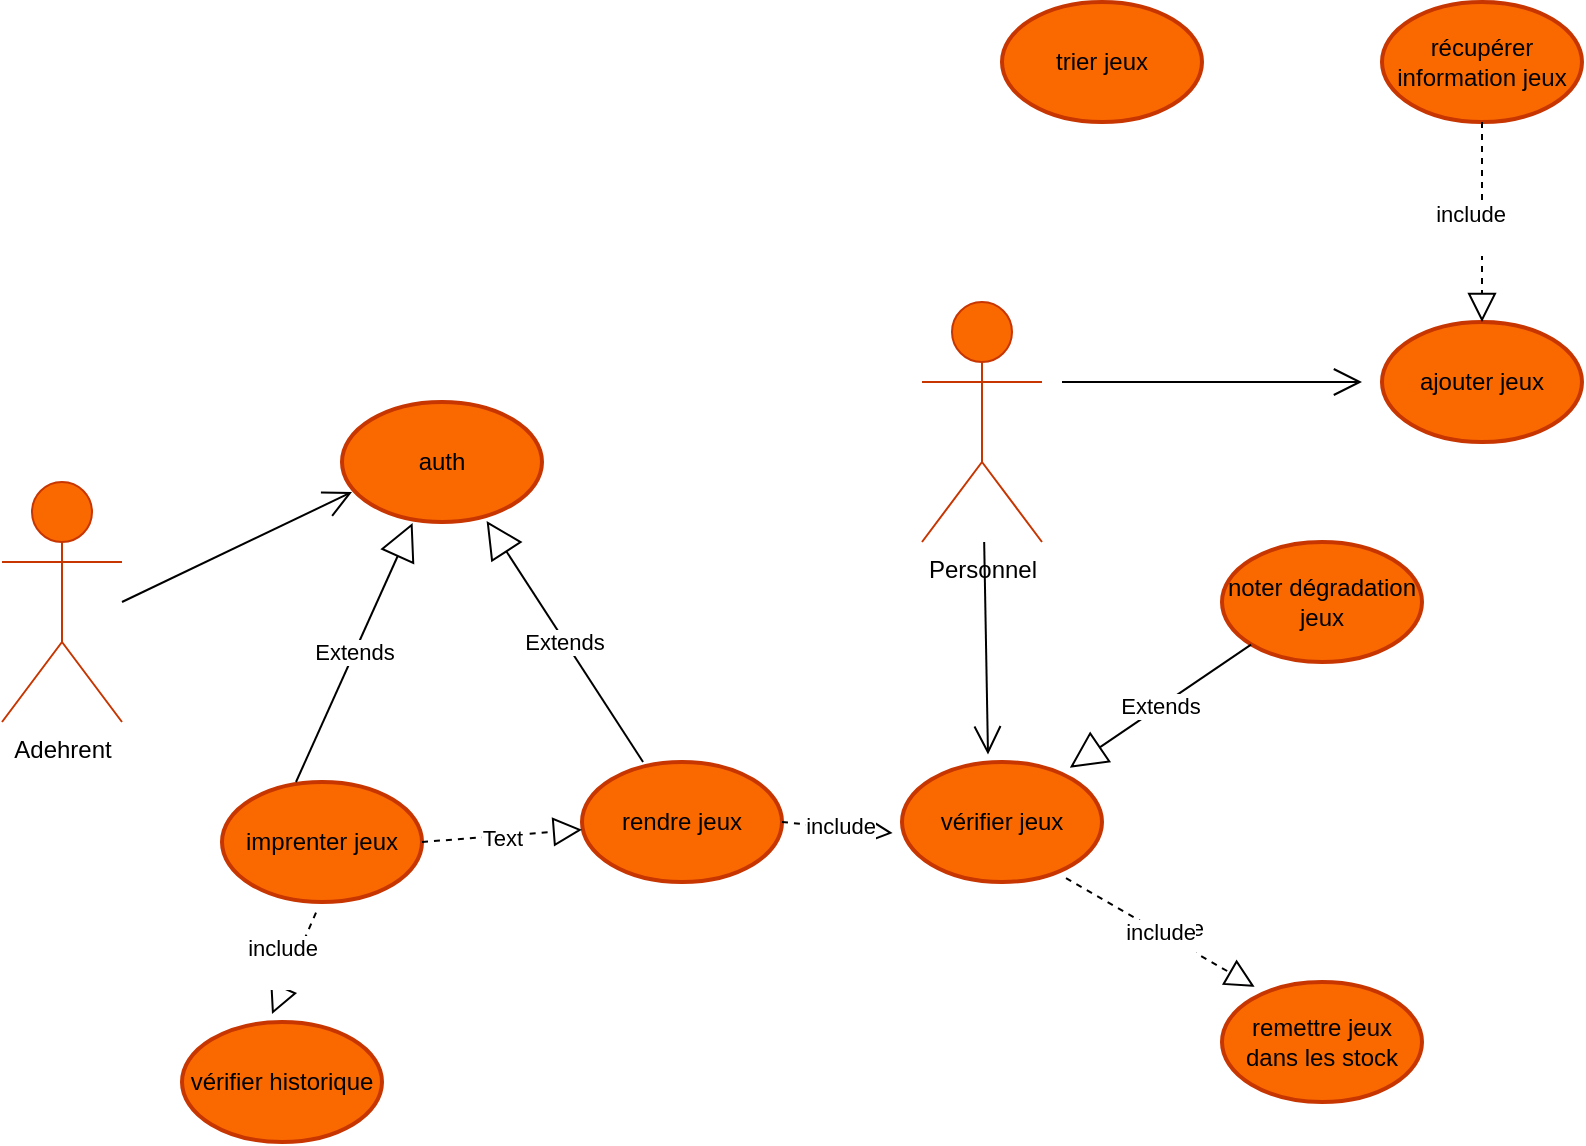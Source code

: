 <mxfile version="22.1.5" type="github">
  <diagram name="Page-1" id="v7P0pyQyvOZX8OTGJmDP">
    <mxGraphModel dx="838" dy="1590" grid="1" gridSize="10" guides="1" tooltips="1" connect="1" arrows="1" fold="1" page="1" pageScale="1" pageWidth="827" pageHeight="1169" math="0" shadow="0">
      <root>
        <mxCell id="0" />
        <mxCell id="1" parent="0" />
        <mxCell id="Od15NHEQVfIm5OTxSFyM-4" value="Adehrent " style="shape=umlActor;verticalLabelPosition=bottom;verticalAlign=top;html=1;fillColor=#fa6800;fontColor=#000000;strokeColor=#C73500;" vertex="1" parent="1">
          <mxGeometry x="90" y="-230" width="60" height="120" as="geometry" />
        </mxCell>
        <mxCell id="Od15NHEQVfIm5OTxSFyM-6" value="auth" style="strokeWidth=2;html=1;shape=mxgraph.flowchart.start_1;whiteSpace=wrap;fillColor=#fa6800;strokeColor=#C73500;fontColor=#000000;" vertex="1" parent="1">
          <mxGeometry x="260" y="-270" width="100" height="60" as="geometry" />
        </mxCell>
        <mxCell id="Od15NHEQVfIm5OTxSFyM-10" value="" style="endArrow=open;endFill=1;endSize=12;html=1;rounded=0;entryX=0.05;entryY=0.75;entryDx=0;entryDy=0;entryPerimeter=0;" edge="1" parent="1" target="Od15NHEQVfIm5OTxSFyM-6">
          <mxGeometry width="160" relative="1" as="geometry">
            <mxPoint x="150" y="-170" as="sourcePoint" />
            <mxPoint x="310" y="-170" as="targetPoint" />
          </mxGeometry>
        </mxCell>
        <mxCell id="Od15NHEQVfIm5OTxSFyM-12" value="imprenter jeux" style="strokeWidth=2;html=1;shape=mxgraph.flowchart.start_1;whiteSpace=wrap;fillColor=#fa6800;strokeColor=#C73500;fontColor=#000000;" vertex="1" parent="1">
          <mxGeometry x="200" y="-80" width="100" height="60" as="geometry" />
        </mxCell>
        <mxCell id="Od15NHEQVfIm5OTxSFyM-13" value="noter dégradation jeux" style="strokeWidth=2;html=1;shape=mxgraph.flowchart.start_1;whiteSpace=wrap;fillColor=#fa6800;strokeColor=#C73500;fontColor=#000000;" vertex="1" parent="1">
          <mxGeometry x="700" y="-200" width="100" height="60" as="geometry" />
        </mxCell>
        <mxCell id="Od15NHEQVfIm5OTxSFyM-14" value="rendre jeux" style="strokeWidth=2;html=1;shape=mxgraph.flowchart.start_1;whiteSpace=wrap;fillColor=#fa6800;strokeColor=#C73500;fontColor=#000000;" vertex="1" parent="1">
          <mxGeometry x="380" y="-90" width="100" height="60" as="geometry" />
        </mxCell>
        <mxCell id="Od15NHEQVfIm5OTxSFyM-18" value="Extends" style="endArrow=block;endSize=16;endFill=0;html=1;rounded=0;entryX=0.723;entryY=0.991;entryDx=0;entryDy=0;entryPerimeter=0;" edge="1" parent="1" source="Od15NHEQVfIm5OTxSFyM-14" target="Od15NHEQVfIm5OTxSFyM-6">
          <mxGeometry width="160" relative="1" as="geometry">
            <mxPoint x="360" y="-100" as="sourcePoint" />
            <mxPoint x="400" y="-197" as="targetPoint" />
            <Array as="points" />
          </mxGeometry>
        </mxCell>
        <mxCell id="Od15NHEQVfIm5OTxSFyM-19" value="" style="endArrow=block;dashed=1;endFill=0;endSize=12;html=1;rounded=0;exitX=1;exitY=0.5;exitDx=0;exitDy=0;exitPerimeter=0;" edge="1" parent="1" source="Od15NHEQVfIm5OTxSFyM-12" target="Od15NHEQVfIm5OTxSFyM-14">
          <mxGeometry width="160" relative="1" as="geometry">
            <mxPoint x="290" y="-40" as="sourcePoint" />
            <mxPoint x="390" y="-50" as="targetPoint" />
            <Array as="points" />
          </mxGeometry>
        </mxCell>
        <mxCell id="Od15NHEQVfIm5OTxSFyM-21" value="Text" style="edgeLabel;html=1;align=center;verticalAlign=middle;resizable=0;points=[];" vertex="1" connectable="0" parent="Od15NHEQVfIm5OTxSFyM-19">
          <mxGeometry x="-0.008" relative="1" as="geometry">
            <mxPoint y="1" as="offset" />
          </mxGeometry>
        </mxCell>
        <mxCell id="Od15NHEQVfIm5OTxSFyM-25" value="&lt;div&gt;include&lt;/div&gt;&lt;div&gt;&lt;br&gt;&lt;/div&gt;" style="edgeLabel;html=1;align=center;verticalAlign=middle;resizable=0;points=[];" vertex="1" connectable="0" parent="Od15NHEQVfIm5OTxSFyM-19">
          <mxGeometry x="0.047" y="-6" relative="1" as="geometry">
            <mxPoint x="330" y="47" as="offset" />
          </mxGeometry>
        </mxCell>
        <mxCell id="Od15NHEQVfIm5OTxSFyM-20" value="Extends" style="endArrow=block;endSize=16;endFill=0;html=1;rounded=0;entryX=0.353;entryY=1.008;entryDx=0;entryDy=0;entryPerimeter=0;" edge="1" parent="1" target="Od15NHEQVfIm5OTxSFyM-6">
          <mxGeometry width="160" relative="1" as="geometry">
            <mxPoint x="237" y="-80" as="sourcePoint" />
            <mxPoint x="150" y="-201" as="targetPoint" />
            <Array as="points" />
          </mxGeometry>
        </mxCell>
        <mxCell id="Od15NHEQVfIm5OTxSFyM-26" value="vérifier jeux" style="strokeWidth=2;html=1;shape=mxgraph.flowchart.start_1;whiteSpace=wrap;fillColor=#fa6800;strokeColor=#C73500;fontColor=#000000;" vertex="1" parent="1">
          <mxGeometry x="540" y="-90" width="100" height="60" as="geometry" />
        </mxCell>
        <mxCell id="Od15NHEQVfIm5OTxSFyM-27" value="remettre jeux dans les stock" style="strokeWidth=2;html=1;shape=mxgraph.flowchart.start_1;whiteSpace=wrap;fillColor=#fa6800;strokeColor=#C73500;fontColor=#000000;" vertex="1" parent="1">
          <mxGeometry x="700" y="20" width="100" height="60" as="geometry" />
        </mxCell>
        <mxCell id="Od15NHEQVfIm5OTxSFyM-28" value="vérifier historique" style="strokeWidth=2;html=1;shape=mxgraph.flowchart.start_1;whiteSpace=wrap;fillColor=#fa6800;strokeColor=#C73500;fontColor=#000000;" vertex="1" parent="1">
          <mxGeometry x="180" y="40" width="100" height="60" as="geometry" />
        </mxCell>
        <mxCell id="Od15NHEQVfIm5OTxSFyM-29" value="" style="endArrow=block;dashed=1;endFill=0;endSize=12;html=1;rounded=0;exitX=1;exitY=0.5;exitDx=0;exitDy=0;exitPerimeter=0;entryX=-0.047;entryY=0.592;entryDx=0;entryDy=0;entryPerimeter=0;" edge="1" parent="1" source="Od15NHEQVfIm5OTxSFyM-14" target="Od15NHEQVfIm5OTxSFyM-26">
          <mxGeometry width="160" relative="1" as="geometry">
            <mxPoint x="350" y="-240" as="sourcePoint" />
            <mxPoint x="470" y="-240.42" as="targetPoint" />
            <Array as="points" />
          </mxGeometry>
        </mxCell>
        <mxCell id="Od15NHEQVfIm5OTxSFyM-30" value="Text" style="edgeLabel;html=1;align=center;verticalAlign=middle;resizable=0;points=[];" vertex="1" connectable="0" parent="Od15NHEQVfIm5OTxSFyM-29">
          <mxGeometry x="-0.008" relative="1" as="geometry">
            <mxPoint y="1" as="offset" />
          </mxGeometry>
        </mxCell>
        <mxCell id="Od15NHEQVfIm5OTxSFyM-31" value="&lt;div&gt;include&lt;/div&gt;&lt;div&gt;&lt;br&gt;&lt;/div&gt;" style="edgeLabel;html=1;align=center;verticalAlign=middle;resizable=0;points=[];" vertex="1" connectable="0" parent="Od15NHEQVfIm5OTxSFyM-29">
          <mxGeometry x="0.047" y="-6" relative="1" as="geometry">
            <mxPoint as="offset" />
          </mxGeometry>
        </mxCell>
        <mxCell id="Od15NHEQVfIm5OTxSFyM-32" value="" style="endArrow=block;dashed=1;endFill=0;endSize=12;html=1;rounded=0;exitX=0.47;exitY=1.089;exitDx=0;exitDy=0;exitPerimeter=0;entryX=0.45;entryY=-0.067;entryDx=0;entryDy=0;entryPerimeter=0;" edge="1" parent="1" source="Od15NHEQVfIm5OTxSFyM-12" target="Od15NHEQVfIm5OTxSFyM-28">
          <mxGeometry width="160" relative="1" as="geometry">
            <mxPoint x="175" y="10" as="sourcePoint" />
            <mxPoint x="285" y="10" as="targetPoint" />
            <Array as="points" />
          </mxGeometry>
        </mxCell>
        <mxCell id="Od15NHEQVfIm5OTxSFyM-33" value="Text" style="edgeLabel;html=1;align=center;verticalAlign=middle;resizable=0;points=[];" vertex="1" connectable="0" parent="Od15NHEQVfIm5OTxSFyM-32">
          <mxGeometry x="-0.008" relative="1" as="geometry">
            <mxPoint y="1" as="offset" />
          </mxGeometry>
        </mxCell>
        <mxCell id="Od15NHEQVfIm5OTxSFyM-34" value="&lt;div&gt;include&lt;/div&gt;&lt;div&gt;&lt;br&gt;&lt;/div&gt;" style="edgeLabel;html=1;align=center;verticalAlign=middle;resizable=0;points=[];" vertex="1" connectable="0" parent="Od15NHEQVfIm5OTxSFyM-32">
          <mxGeometry x="0.047" y="-6" relative="1" as="geometry">
            <mxPoint as="offset" />
          </mxGeometry>
        </mxCell>
        <mxCell id="Od15NHEQVfIm5OTxSFyM-35" value="Extends" style="endArrow=block;endSize=16;endFill=0;html=1;rounded=0;entryX=0.839;entryY=0.048;entryDx=0;entryDy=0;entryPerimeter=0;exitX=0.145;exitY=0.855;exitDx=0;exitDy=0;exitPerimeter=0;" edge="1" parent="1" source="Od15NHEQVfIm5OTxSFyM-13" target="Od15NHEQVfIm5OTxSFyM-26">
          <mxGeometry width="160" relative="1" as="geometry">
            <mxPoint x="660" y="-120" as="sourcePoint" />
            <mxPoint x="581" y="-241" as="targetPoint" />
            <Array as="points" />
          </mxGeometry>
        </mxCell>
        <mxCell id="Od15NHEQVfIm5OTxSFyM-37" value="" style="endArrow=block;dashed=1;endFill=0;endSize=12;html=1;rounded=0;exitX=0.82;exitY=0.968;exitDx=0;exitDy=0;exitPerimeter=0;entryX=0.163;entryY=0.04;entryDx=0;entryDy=0;entryPerimeter=0;" edge="1" parent="1" source="Od15NHEQVfIm5OTxSFyM-26" target="Od15NHEQVfIm5OTxSFyM-27">
          <mxGeometry width="160" relative="1" as="geometry">
            <mxPoint x="640" y="7.23" as="sourcePoint" />
            <mxPoint x="720" y="1.23" as="targetPoint" />
            <Array as="points" />
          </mxGeometry>
        </mxCell>
        <mxCell id="Od15NHEQVfIm5OTxSFyM-38" value="Text" style="edgeLabel;html=1;align=center;verticalAlign=middle;resizable=0;points=[];" vertex="1" connectable="0" parent="Od15NHEQVfIm5OTxSFyM-37">
          <mxGeometry x="-0.008" relative="1" as="geometry">
            <mxPoint y="1" as="offset" />
          </mxGeometry>
        </mxCell>
        <mxCell id="Od15NHEQVfIm5OTxSFyM-39" value="&lt;div&gt;include&lt;/div&gt;&lt;div&gt;&lt;br&gt;&lt;/div&gt;" style="edgeLabel;html=1;align=center;verticalAlign=middle;resizable=0;points=[];" vertex="1" connectable="0" parent="Od15NHEQVfIm5OTxSFyM-37">
          <mxGeometry x="0.047" y="-6" relative="1" as="geometry">
            <mxPoint as="offset" />
          </mxGeometry>
        </mxCell>
        <mxCell id="Od15NHEQVfIm5OTxSFyM-40" value="Personnel" style="shape=umlActor;verticalLabelPosition=bottom;verticalAlign=top;html=1;fillColor=#fa6800;fontColor=#000000;strokeColor=#C73500;" vertex="1" parent="1">
          <mxGeometry x="550" y="-320" width="60" height="120" as="geometry" />
        </mxCell>
        <mxCell id="Od15NHEQVfIm5OTxSFyM-41" value="" style="endArrow=open;endFill=1;endSize=12;html=1;rounded=0;entryX=0.43;entryY=-0.063;entryDx=0;entryDy=0;entryPerimeter=0;" edge="1" parent="1" source="Od15NHEQVfIm5OTxSFyM-40" target="Od15NHEQVfIm5OTxSFyM-26">
          <mxGeometry width="160" relative="1" as="geometry">
            <mxPoint x="583" y="-150" as="sourcePoint" />
            <mxPoint x="647.5" y="-170" as="targetPoint" />
          </mxGeometry>
        </mxCell>
        <mxCell id="Od15NHEQVfIm5OTxSFyM-42" value="" style="endArrow=open;endFill=1;endSize=12;html=1;rounded=0;" edge="1" parent="1">
          <mxGeometry width="160" relative="1" as="geometry">
            <mxPoint x="620" y="-280" as="sourcePoint" />
            <mxPoint x="770" y="-280" as="targetPoint" />
          </mxGeometry>
        </mxCell>
        <mxCell id="Od15NHEQVfIm5OTxSFyM-43" value="ajouter jeux" style="strokeWidth=2;html=1;shape=mxgraph.flowchart.start_1;whiteSpace=wrap;fillColor=#fa6800;strokeColor=#C73500;fontColor=#000000;" vertex="1" parent="1">
          <mxGeometry x="780" y="-310" width="100" height="60" as="geometry" />
        </mxCell>
        <mxCell id="Od15NHEQVfIm5OTxSFyM-44" value="récupérer information jeux" style="strokeWidth=2;html=1;shape=mxgraph.flowchart.start_1;whiteSpace=wrap;fillColor=#fa6800;strokeColor=#C73500;fontColor=#000000;" vertex="1" parent="1">
          <mxGeometry x="780" y="-470" width="100" height="60" as="geometry" />
        </mxCell>
        <mxCell id="Od15NHEQVfIm5OTxSFyM-45" value="" style="endArrow=block;dashed=1;endFill=0;endSize=12;html=1;rounded=0;exitX=0.5;exitY=1;exitDx=0;exitDy=0;exitPerimeter=0;entryX=0.5;entryY=0;entryDx=0;entryDy=0;entryPerimeter=0;" edge="1" parent="1" source="Od15NHEQVfIm5OTxSFyM-44" target="Od15NHEQVfIm5OTxSFyM-43">
          <mxGeometry width="160" relative="1" as="geometry">
            <mxPoint x="783" y="-374" as="sourcePoint" />
            <mxPoint x="877" y="-320" as="targetPoint" />
            <Array as="points" />
          </mxGeometry>
        </mxCell>
        <mxCell id="Od15NHEQVfIm5OTxSFyM-46" value="Text" style="edgeLabel;html=1;align=center;verticalAlign=middle;resizable=0;points=[];" vertex="1" connectable="0" parent="Od15NHEQVfIm5OTxSFyM-45">
          <mxGeometry x="-0.008" relative="1" as="geometry">
            <mxPoint y="1" as="offset" />
          </mxGeometry>
        </mxCell>
        <mxCell id="Od15NHEQVfIm5OTxSFyM-47" value="&lt;div&gt;include&lt;/div&gt;&lt;div&gt;&lt;br&gt;&lt;/div&gt;" style="edgeLabel;html=1;align=center;verticalAlign=middle;resizable=0;points=[];" vertex="1" connectable="0" parent="Od15NHEQVfIm5OTxSFyM-45">
          <mxGeometry x="0.047" y="-6" relative="1" as="geometry">
            <mxPoint as="offset" />
          </mxGeometry>
        </mxCell>
        <mxCell id="Od15NHEQVfIm5OTxSFyM-48" value="trier jeux" style="strokeWidth=2;html=1;shape=mxgraph.flowchart.start_1;whiteSpace=wrap;fillColor=#fa6800;strokeColor=#C73500;fontColor=#000000;" vertex="1" parent="1">
          <mxGeometry x="590" y="-470" width="100" height="60" as="geometry" />
        </mxCell>
      </root>
    </mxGraphModel>
  </diagram>
</mxfile>
